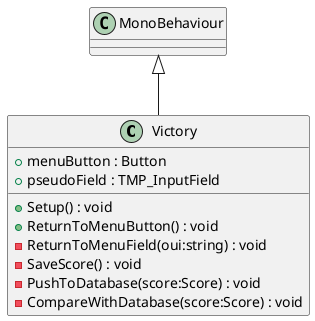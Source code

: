 @startuml
class Victory {
    + menuButton : Button
    + pseudoField : TMP_InputField
    + Setup() : void
    + ReturnToMenuButton() : void
    - ReturnToMenuField(oui:string) : void
    - SaveScore() : void
    - PushToDatabase(score:Score) : void
    - CompareWithDatabase(score:Score) : void
}
MonoBehaviour <|-- Victory
@enduml
